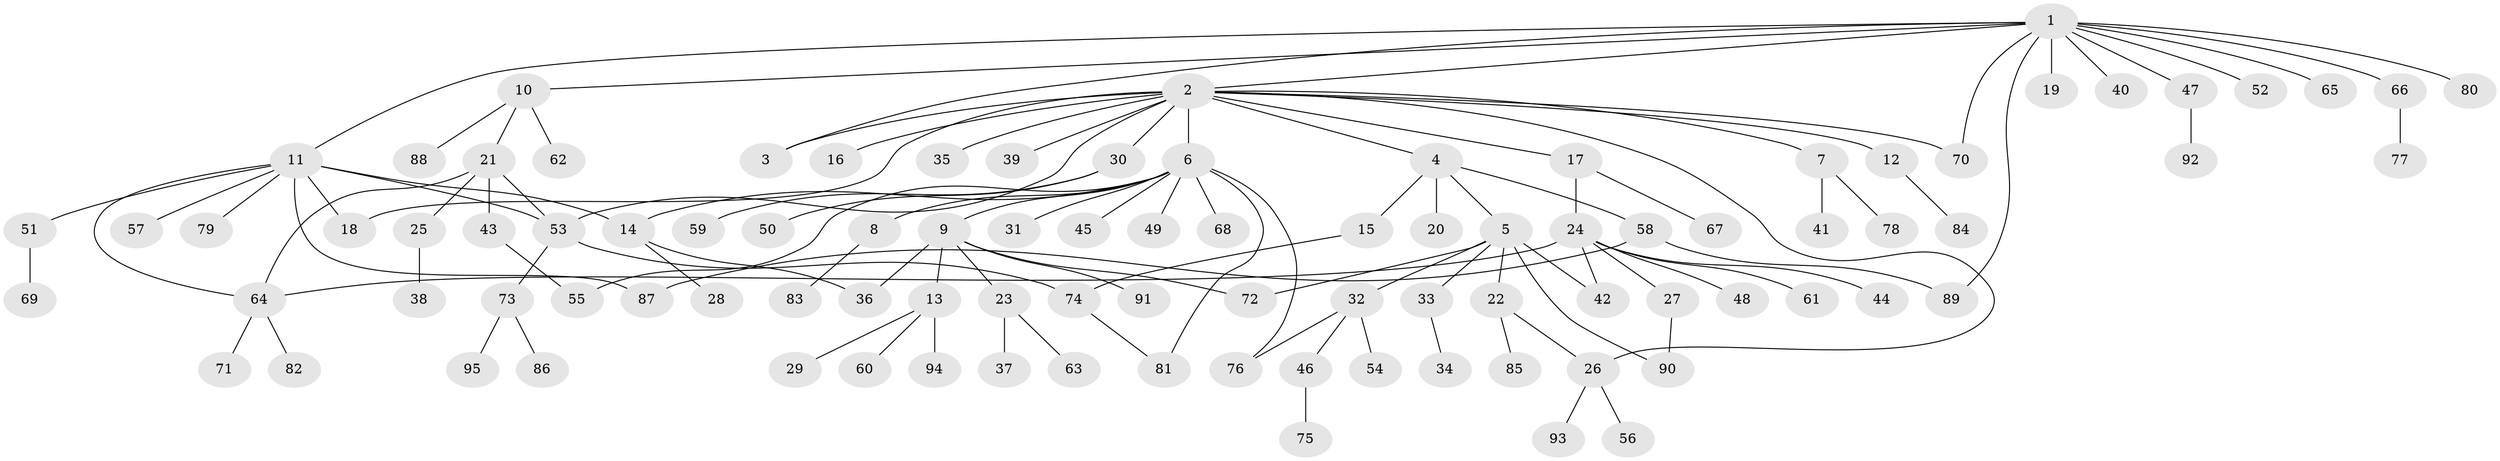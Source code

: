 // coarse degree distribution, {12: 0.014285714285714285, 16: 0.014285714285714285, 2: 0.2, 5: 0.02857142857142857, 7: 0.05714285714285714, 11: 0.014285714285714285, 1: 0.5714285714285714, 8: 0.014285714285714285, 3: 0.04285714285714286, 4: 0.02857142857142857, 6: 0.014285714285714285}
// Generated by graph-tools (version 1.1) at 2025/41/03/06/25 10:41:47]
// undirected, 95 vertices, 113 edges
graph export_dot {
graph [start="1"]
  node [color=gray90,style=filled];
  1;
  2;
  3;
  4;
  5;
  6;
  7;
  8;
  9;
  10;
  11;
  12;
  13;
  14;
  15;
  16;
  17;
  18;
  19;
  20;
  21;
  22;
  23;
  24;
  25;
  26;
  27;
  28;
  29;
  30;
  31;
  32;
  33;
  34;
  35;
  36;
  37;
  38;
  39;
  40;
  41;
  42;
  43;
  44;
  45;
  46;
  47;
  48;
  49;
  50;
  51;
  52;
  53;
  54;
  55;
  56;
  57;
  58;
  59;
  60;
  61;
  62;
  63;
  64;
  65;
  66;
  67;
  68;
  69;
  70;
  71;
  72;
  73;
  74;
  75;
  76;
  77;
  78;
  79;
  80;
  81;
  82;
  83;
  84;
  85;
  86;
  87;
  88;
  89;
  90;
  91;
  92;
  93;
  94;
  95;
  1 -- 2;
  1 -- 3;
  1 -- 10;
  1 -- 11;
  1 -- 19;
  1 -- 40;
  1 -- 47;
  1 -- 52;
  1 -- 65;
  1 -- 66;
  1 -- 70;
  1 -- 80;
  1 -- 89;
  2 -- 3;
  2 -- 4;
  2 -- 6;
  2 -- 7;
  2 -- 12;
  2 -- 16;
  2 -- 17;
  2 -- 18;
  2 -- 26;
  2 -- 30;
  2 -- 35;
  2 -- 39;
  2 -- 53;
  2 -- 70;
  4 -- 5;
  4 -- 15;
  4 -- 20;
  4 -- 58;
  5 -- 22;
  5 -- 32;
  5 -- 33;
  5 -- 42;
  5 -- 72;
  5 -- 90;
  6 -- 8;
  6 -- 9;
  6 -- 14;
  6 -- 31;
  6 -- 45;
  6 -- 49;
  6 -- 55;
  6 -- 68;
  6 -- 76;
  6 -- 81;
  7 -- 41;
  7 -- 78;
  8 -- 83;
  9 -- 13;
  9 -- 23;
  9 -- 36;
  9 -- 72;
  9 -- 91;
  10 -- 21;
  10 -- 62;
  10 -- 88;
  11 -- 14;
  11 -- 18;
  11 -- 51;
  11 -- 53;
  11 -- 57;
  11 -- 64;
  11 -- 79;
  11 -- 87;
  12 -- 84;
  13 -- 29;
  13 -- 60;
  13 -- 94;
  14 -- 28;
  14 -- 36;
  15 -- 74;
  17 -- 24;
  17 -- 67;
  21 -- 25;
  21 -- 43;
  21 -- 53;
  21 -- 64;
  22 -- 26;
  22 -- 85;
  23 -- 37;
  23 -- 63;
  24 -- 27;
  24 -- 42;
  24 -- 44;
  24 -- 48;
  24 -- 61;
  24 -- 64;
  25 -- 38;
  26 -- 56;
  26 -- 93;
  27 -- 90;
  30 -- 50;
  30 -- 59;
  32 -- 46;
  32 -- 54;
  32 -- 76;
  33 -- 34;
  43 -- 55;
  46 -- 75;
  47 -- 92;
  51 -- 69;
  53 -- 73;
  53 -- 74;
  58 -- 87;
  58 -- 89;
  64 -- 71;
  64 -- 82;
  66 -- 77;
  73 -- 86;
  73 -- 95;
  74 -- 81;
}
